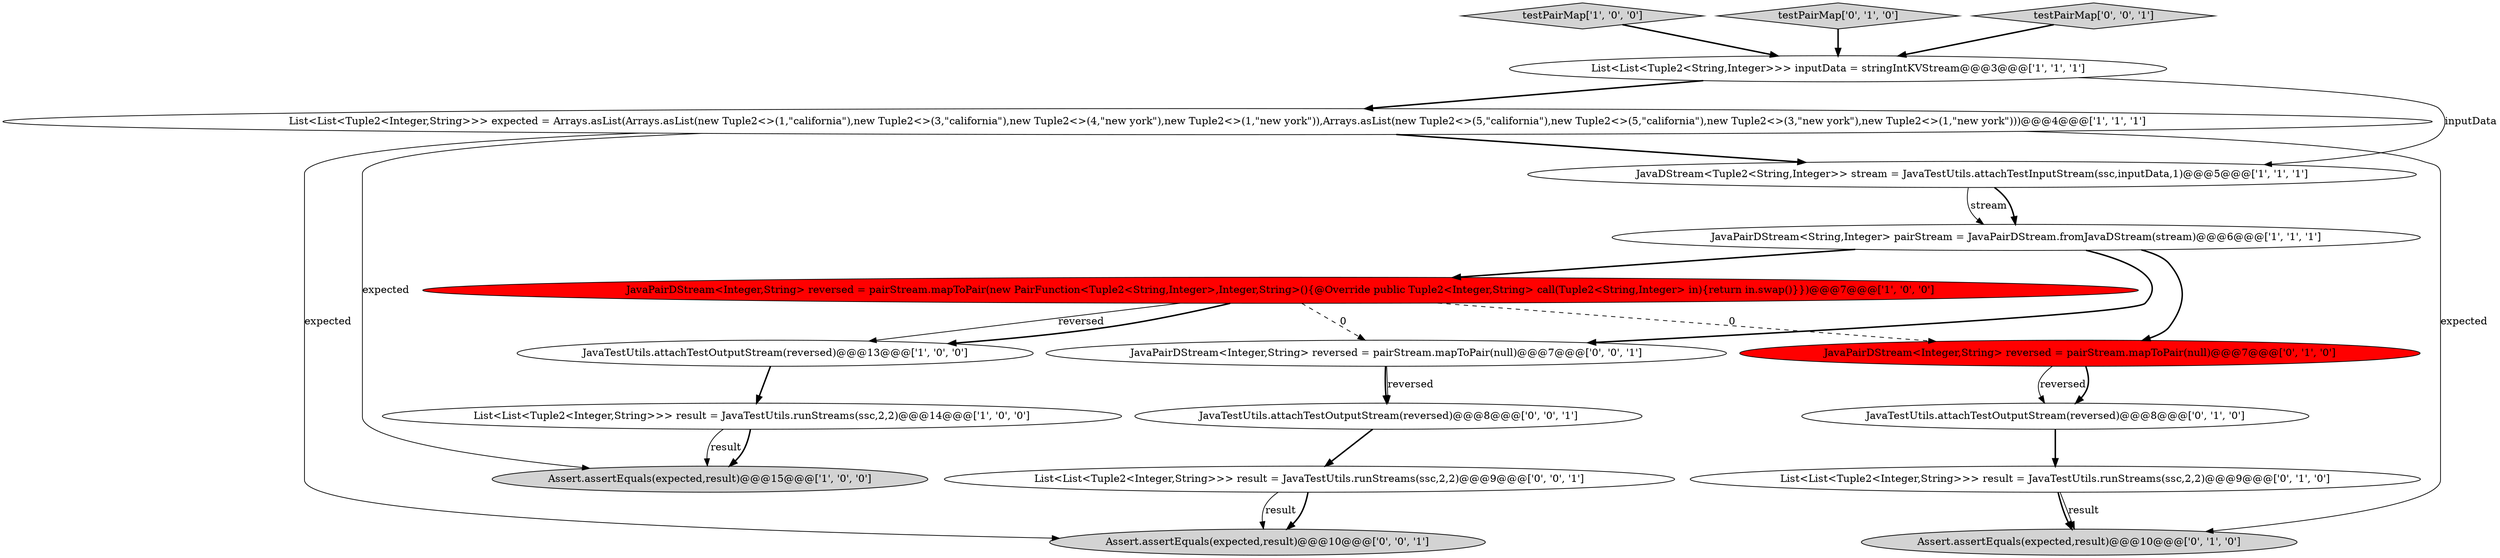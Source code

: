 digraph {
1 [style = filled, label = "List<List<Tuple2<String,Integer>>> inputData = stringIntKVStream@@@3@@@['1', '1', '1']", fillcolor = white, shape = ellipse image = "AAA0AAABBB1BBB"];
6 [style = filled, label = "List<List<Tuple2<Integer,String>>> result = JavaTestUtils.runStreams(ssc,2,2)@@@14@@@['1', '0', '0']", fillcolor = white, shape = ellipse image = "AAA0AAABBB1BBB"];
5 [style = filled, label = "JavaPairDStream<String,Integer> pairStream = JavaPairDStream.fromJavaDStream(stream)@@@6@@@['1', '1', '1']", fillcolor = white, shape = ellipse image = "AAA0AAABBB1BBB"];
4 [style = filled, label = "JavaTestUtils.attachTestOutputStream(reversed)@@@13@@@['1', '0', '0']", fillcolor = white, shape = ellipse image = "AAA0AAABBB1BBB"];
11 [style = filled, label = "JavaTestUtils.attachTestOutputStream(reversed)@@@8@@@['0', '1', '0']", fillcolor = white, shape = ellipse image = "AAA0AAABBB2BBB"];
3 [style = filled, label = "List<List<Tuple2<Integer,String>>> expected = Arrays.asList(Arrays.asList(new Tuple2<>(1,\"california\"),new Tuple2<>(3,\"california\"),new Tuple2<>(4,\"new york\"),new Tuple2<>(1,\"new york\")),Arrays.asList(new Tuple2<>(5,\"california\"),new Tuple2<>(5,\"california\"),new Tuple2<>(3,\"new york\"),new Tuple2<>(1,\"new york\")))@@@4@@@['1', '1', '1']", fillcolor = white, shape = ellipse image = "AAA0AAABBB1BBB"];
7 [style = filled, label = "testPairMap['1', '0', '0']", fillcolor = lightgray, shape = diamond image = "AAA0AAABBB1BBB"];
9 [style = filled, label = "testPairMap['0', '1', '0']", fillcolor = lightgray, shape = diamond image = "AAA0AAABBB2BBB"];
2 [style = filled, label = "JavaDStream<Tuple2<String,Integer>> stream = JavaTestUtils.attachTestInputStream(ssc,inputData,1)@@@5@@@['1', '1', '1']", fillcolor = white, shape = ellipse image = "AAA0AAABBB1BBB"];
14 [style = filled, label = "List<List<Tuple2<Integer,String>>> result = JavaTestUtils.runStreams(ssc,2,2)@@@9@@@['0', '0', '1']", fillcolor = white, shape = ellipse image = "AAA0AAABBB3BBB"];
16 [style = filled, label = "JavaTestUtils.attachTestOutputStream(reversed)@@@8@@@['0', '0', '1']", fillcolor = white, shape = ellipse image = "AAA0AAABBB3BBB"];
10 [style = filled, label = "JavaPairDStream<Integer,String> reversed = pairStream.mapToPair(null)@@@7@@@['0', '1', '0']", fillcolor = red, shape = ellipse image = "AAA1AAABBB2BBB"];
8 [style = filled, label = "JavaPairDStream<Integer,String> reversed = pairStream.mapToPair(new PairFunction<Tuple2<String,Integer>,Integer,String>(){@Override public Tuple2<Integer,String> call(Tuple2<String,Integer> in){return in.swap()}})@@@7@@@['1', '0', '0']", fillcolor = red, shape = ellipse image = "AAA1AAABBB1BBB"];
12 [style = filled, label = "List<List<Tuple2<Integer,String>>> result = JavaTestUtils.runStreams(ssc,2,2)@@@9@@@['0', '1', '0']", fillcolor = white, shape = ellipse image = "AAA0AAABBB2BBB"];
18 [style = filled, label = "testPairMap['0', '0', '1']", fillcolor = lightgray, shape = diamond image = "AAA0AAABBB3BBB"];
15 [style = filled, label = "JavaPairDStream<Integer,String> reversed = pairStream.mapToPair(null)@@@7@@@['0', '0', '1']", fillcolor = white, shape = ellipse image = "AAA0AAABBB3BBB"];
17 [style = filled, label = "Assert.assertEquals(expected,result)@@@10@@@['0', '0', '1']", fillcolor = lightgray, shape = ellipse image = "AAA0AAABBB3BBB"];
13 [style = filled, label = "Assert.assertEquals(expected,result)@@@10@@@['0', '1', '0']", fillcolor = lightgray, shape = ellipse image = "AAA0AAABBB2BBB"];
0 [style = filled, label = "Assert.assertEquals(expected,result)@@@15@@@['1', '0', '0']", fillcolor = lightgray, shape = ellipse image = "AAA0AAABBB1BBB"];
15->16 [style = solid, label="reversed"];
5->10 [style = bold, label=""];
5->8 [style = bold, label=""];
7->1 [style = bold, label=""];
8->10 [style = dashed, label="0"];
3->13 [style = solid, label="expected"];
8->4 [style = solid, label="reversed"];
4->6 [style = bold, label=""];
8->15 [style = dashed, label="0"];
1->3 [style = bold, label=""];
6->0 [style = solid, label="result"];
5->15 [style = bold, label=""];
14->17 [style = bold, label=""];
11->12 [style = bold, label=""];
6->0 [style = bold, label=""];
1->2 [style = solid, label="inputData"];
15->16 [style = bold, label=""];
3->0 [style = solid, label="expected"];
12->13 [style = bold, label=""];
2->5 [style = solid, label="stream"];
3->2 [style = bold, label=""];
18->1 [style = bold, label=""];
12->13 [style = solid, label="result"];
3->17 [style = solid, label="expected"];
16->14 [style = bold, label=""];
10->11 [style = solid, label="reversed"];
14->17 [style = solid, label="result"];
8->4 [style = bold, label=""];
9->1 [style = bold, label=""];
2->5 [style = bold, label=""];
10->11 [style = bold, label=""];
}
